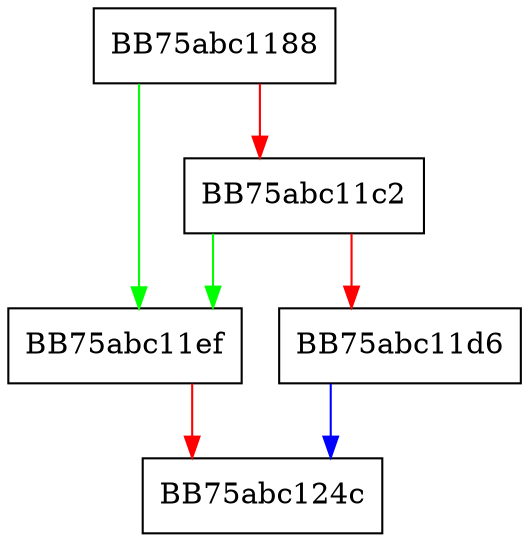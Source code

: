 digraph eIL_div64 {
  node [shape="box"];
  graph [splines=ortho];
  BB75abc1188 -> BB75abc11ef [color="green"];
  BB75abc1188 -> BB75abc11c2 [color="red"];
  BB75abc11c2 -> BB75abc11ef [color="green"];
  BB75abc11c2 -> BB75abc11d6 [color="red"];
  BB75abc11d6 -> BB75abc124c [color="blue"];
  BB75abc11ef -> BB75abc124c [color="red"];
}
